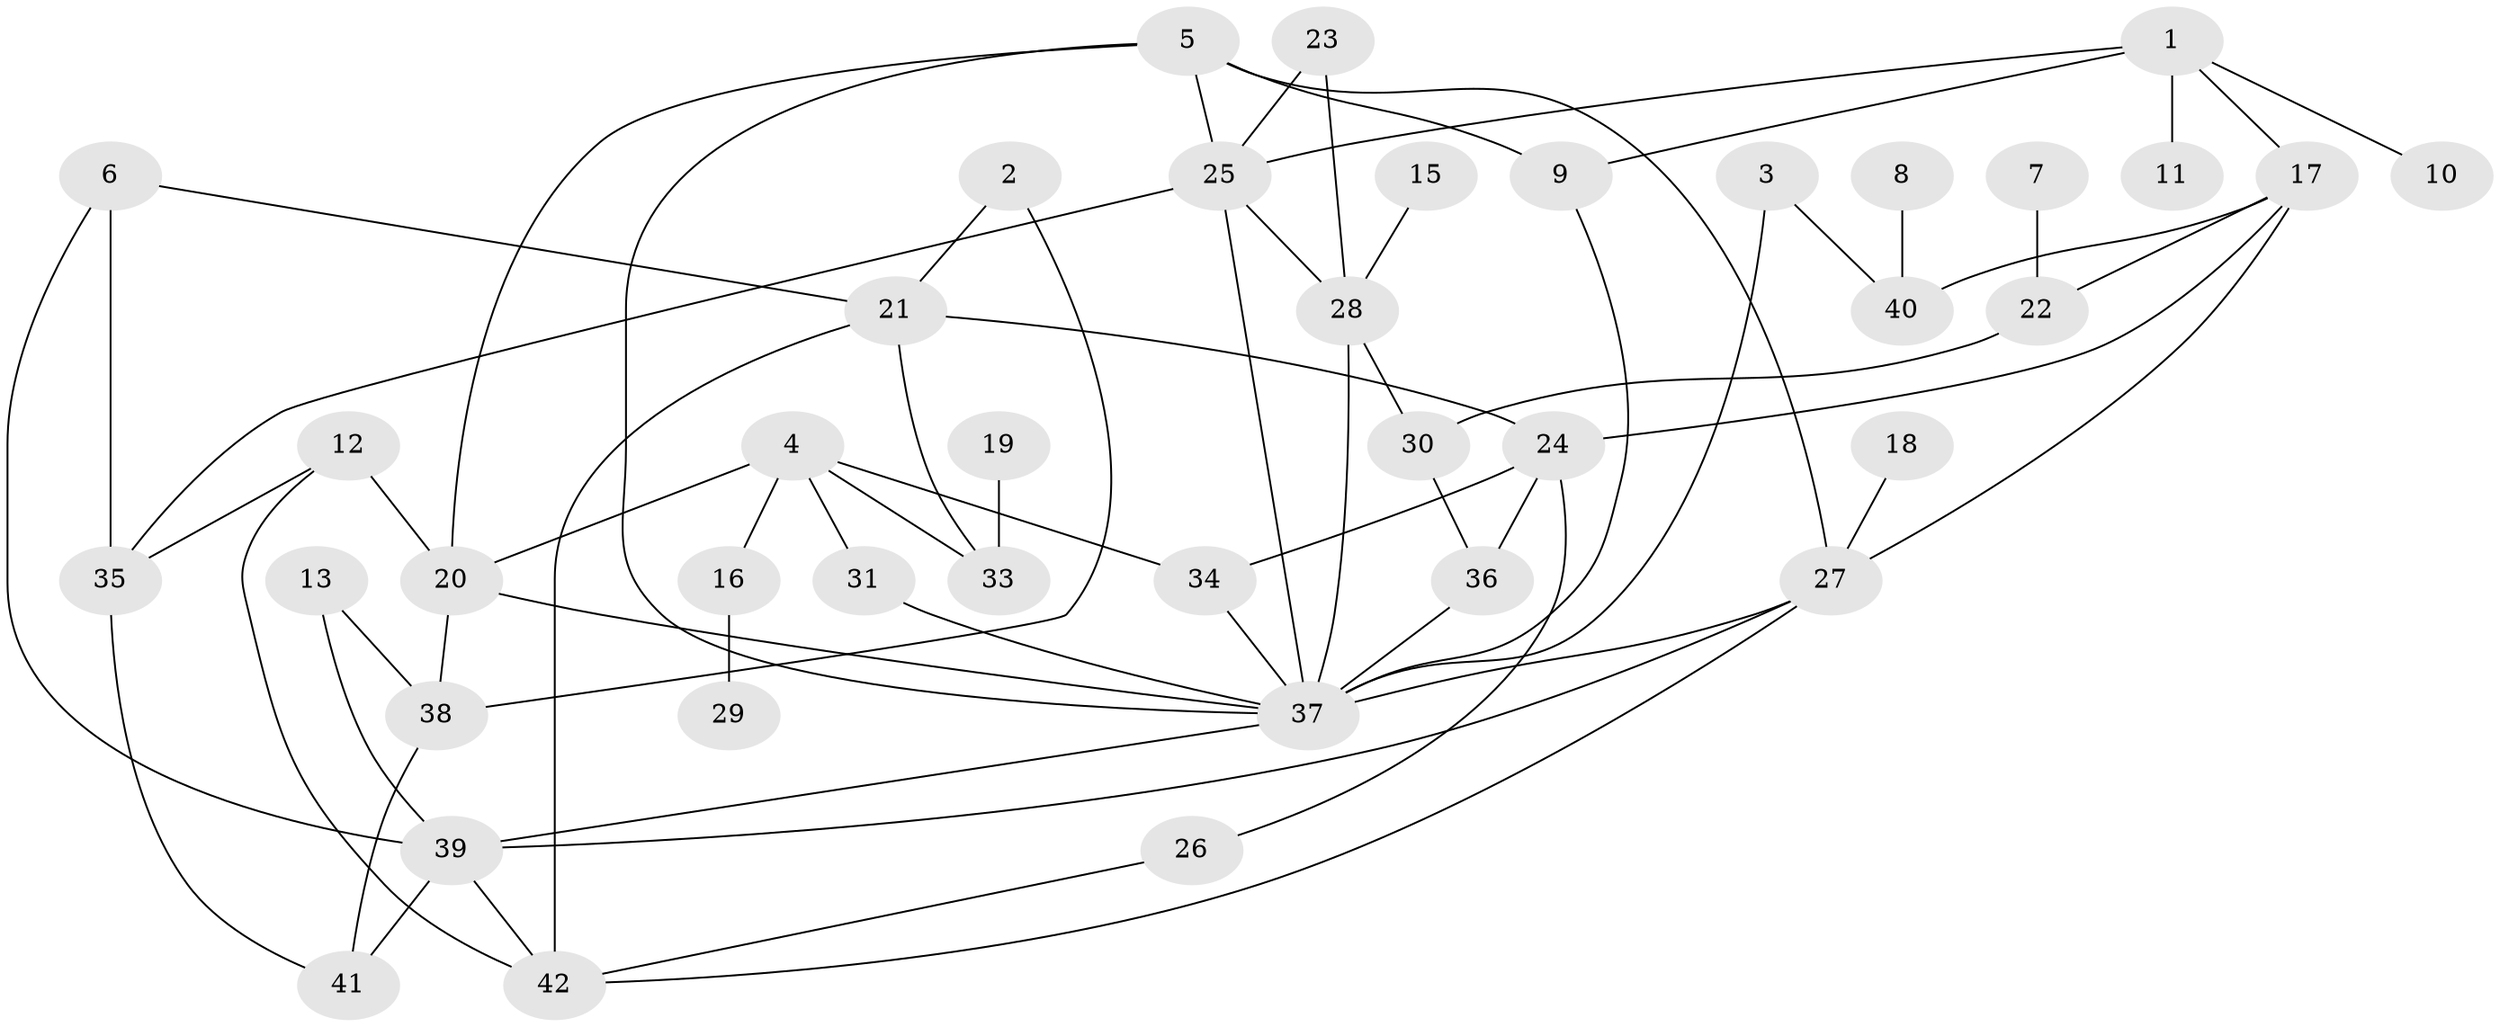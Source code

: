 // original degree distribution, {4: 0.1927710843373494, 3: 0.21686746987951808, 2: 0.26506024096385544, 5: 0.0963855421686747, 6: 0.012048192771084338, 1: 0.1927710843373494, 0: 0.024096385542168676}
// Generated by graph-tools (version 1.1) at 2025/49/03/09/25 03:49:06]
// undirected, 40 vertices, 67 edges
graph export_dot {
graph [start="1"]
  node [color=gray90,style=filled];
  1;
  2;
  3;
  4;
  5;
  6;
  7;
  8;
  9;
  10;
  11;
  12;
  13;
  15;
  16;
  17;
  18;
  19;
  20;
  21;
  22;
  23;
  24;
  25;
  26;
  27;
  28;
  29;
  30;
  31;
  33;
  34;
  35;
  36;
  37;
  38;
  39;
  40;
  41;
  42;
  1 -- 9 [weight=1.0];
  1 -- 10 [weight=1.0];
  1 -- 11 [weight=1.0];
  1 -- 17 [weight=1.0];
  1 -- 25 [weight=1.0];
  2 -- 21 [weight=1.0];
  2 -- 38 [weight=1.0];
  3 -- 37 [weight=1.0];
  3 -- 40 [weight=1.0];
  4 -- 16 [weight=1.0];
  4 -- 20 [weight=1.0];
  4 -- 31 [weight=1.0];
  4 -- 33 [weight=1.0];
  4 -- 34 [weight=1.0];
  5 -- 9 [weight=1.0];
  5 -- 20 [weight=1.0];
  5 -- 25 [weight=1.0];
  5 -- 27 [weight=1.0];
  5 -- 37 [weight=1.0];
  6 -- 21 [weight=1.0];
  6 -- 35 [weight=1.0];
  6 -- 39 [weight=1.0];
  7 -- 22 [weight=1.0];
  8 -- 40 [weight=1.0];
  9 -- 37 [weight=1.0];
  12 -- 20 [weight=1.0];
  12 -- 35 [weight=1.0];
  12 -- 42 [weight=1.0];
  13 -- 38 [weight=1.0];
  13 -- 39 [weight=1.0];
  15 -- 28 [weight=1.0];
  16 -- 29 [weight=1.0];
  17 -- 22 [weight=1.0];
  17 -- 24 [weight=1.0];
  17 -- 27 [weight=1.0];
  17 -- 40 [weight=1.0];
  18 -- 27 [weight=1.0];
  19 -- 33 [weight=1.0];
  20 -- 37 [weight=1.0];
  20 -- 38 [weight=1.0];
  21 -- 24 [weight=1.0];
  21 -- 33 [weight=1.0];
  21 -- 42 [weight=1.0];
  22 -- 30 [weight=1.0];
  23 -- 25 [weight=1.0];
  23 -- 28 [weight=1.0];
  24 -- 26 [weight=1.0];
  24 -- 34 [weight=1.0];
  24 -- 36 [weight=1.0];
  25 -- 28 [weight=1.0];
  25 -- 35 [weight=1.0];
  25 -- 37 [weight=1.0];
  26 -- 42 [weight=1.0];
  27 -- 37 [weight=1.0];
  27 -- 39 [weight=2.0];
  27 -- 42 [weight=1.0];
  28 -- 30 [weight=1.0];
  28 -- 37 [weight=1.0];
  30 -- 36 [weight=1.0];
  31 -- 37 [weight=1.0];
  34 -- 37 [weight=1.0];
  35 -- 41 [weight=1.0];
  36 -- 37 [weight=1.0];
  37 -- 39 [weight=1.0];
  38 -- 41 [weight=1.0];
  39 -- 41 [weight=1.0];
  39 -- 42 [weight=1.0];
}

